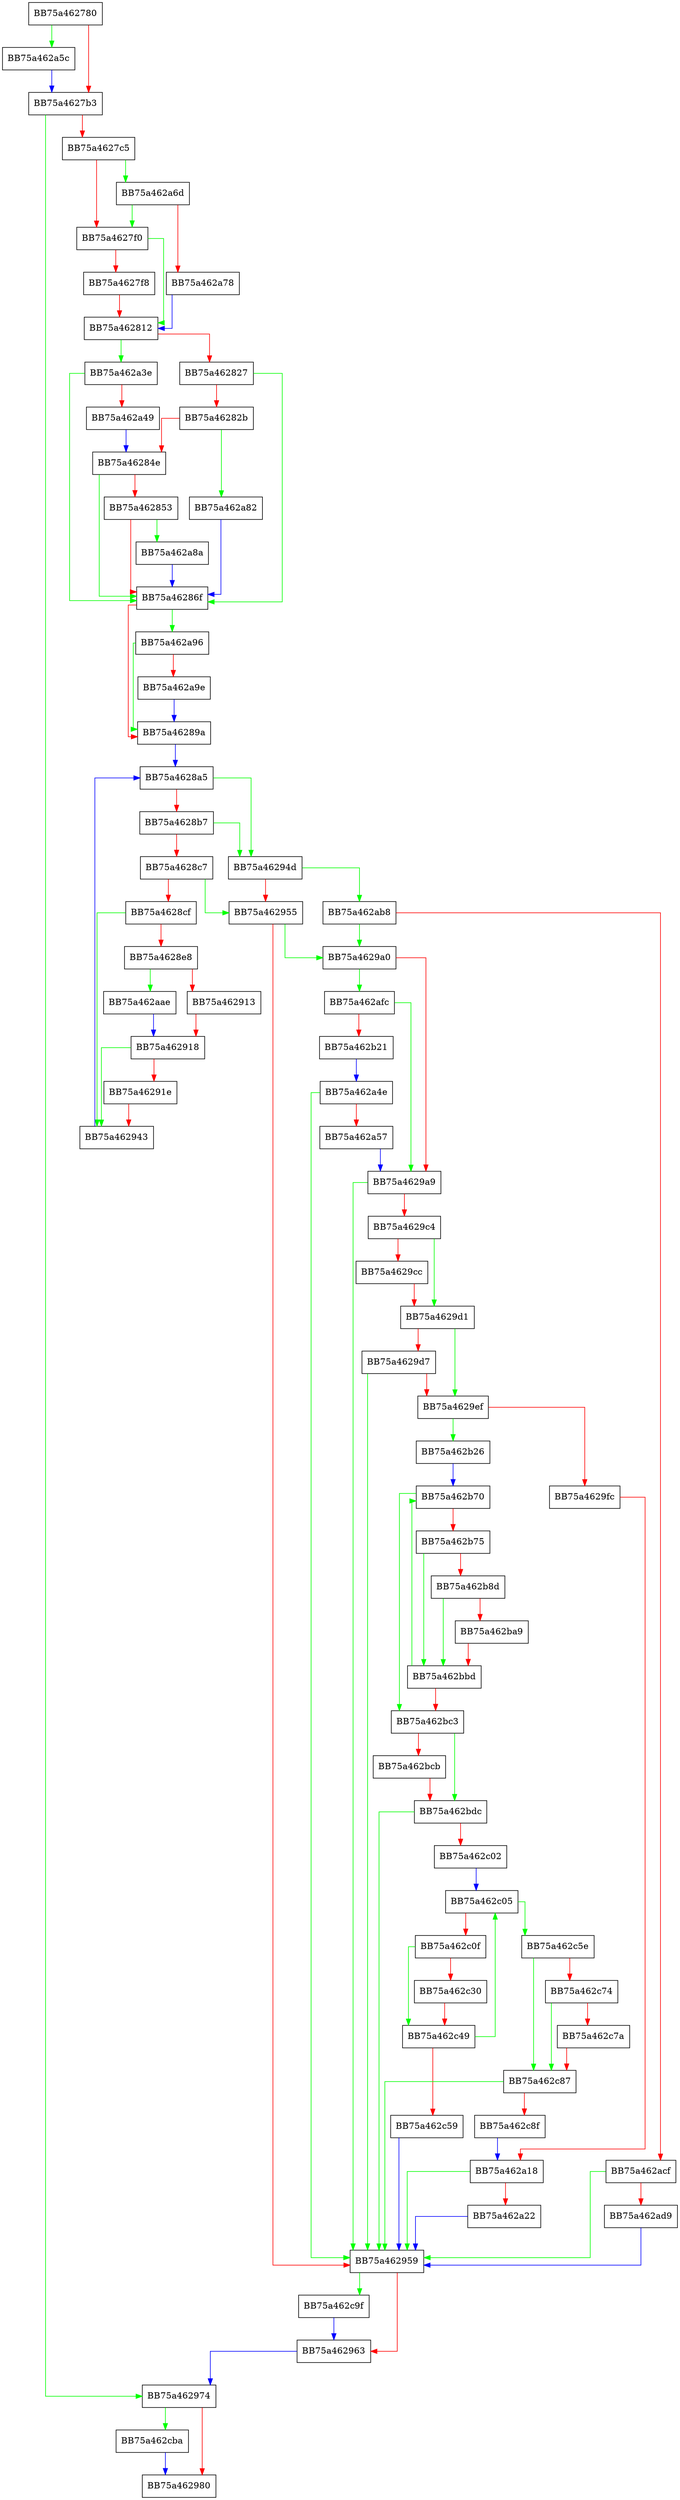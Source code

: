 digraph sqlite3_backup_step {
  node [shape="box"];
  graph [splines=ortho];
  BB75a462780 -> BB75a462a5c [color="green"];
  BB75a462780 -> BB75a4627b3 [color="red"];
  BB75a4627b3 -> BB75a462974 [color="green"];
  BB75a4627b3 -> BB75a4627c5 [color="red"];
  BB75a4627c5 -> BB75a462a6d [color="green"];
  BB75a4627c5 -> BB75a4627f0 [color="red"];
  BB75a4627f0 -> BB75a462812 [color="green"];
  BB75a4627f0 -> BB75a4627f8 [color="red"];
  BB75a4627f8 -> BB75a462812 [color="red"];
  BB75a462812 -> BB75a462a3e [color="green"];
  BB75a462812 -> BB75a462827 [color="red"];
  BB75a462827 -> BB75a46286f [color="green"];
  BB75a462827 -> BB75a46282b [color="red"];
  BB75a46282b -> BB75a462a82 [color="green"];
  BB75a46282b -> BB75a46284e [color="red"];
  BB75a46284e -> BB75a46286f [color="green"];
  BB75a46284e -> BB75a462853 [color="red"];
  BB75a462853 -> BB75a462a8a [color="green"];
  BB75a462853 -> BB75a46286f [color="red"];
  BB75a46286f -> BB75a462a96 [color="green"];
  BB75a46286f -> BB75a46289a [color="red"];
  BB75a46289a -> BB75a4628a5 [color="blue"];
  BB75a4628a5 -> BB75a46294d [color="green"];
  BB75a4628a5 -> BB75a4628b7 [color="red"];
  BB75a4628b7 -> BB75a46294d [color="green"];
  BB75a4628b7 -> BB75a4628c7 [color="red"];
  BB75a4628c7 -> BB75a462955 [color="green"];
  BB75a4628c7 -> BB75a4628cf [color="red"];
  BB75a4628cf -> BB75a462943 [color="green"];
  BB75a4628cf -> BB75a4628e8 [color="red"];
  BB75a4628e8 -> BB75a462aae [color="green"];
  BB75a4628e8 -> BB75a462913 [color="red"];
  BB75a462913 -> BB75a462918 [color="red"];
  BB75a462918 -> BB75a462943 [color="green"];
  BB75a462918 -> BB75a46291e [color="red"];
  BB75a46291e -> BB75a462943 [color="red"];
  BB75a462943 -> BB75a4628a5 [color="blue"];
  BB75a46294d -> BB75a462ab8 [color="green"];
  BB75a46294d -> BB75a462955 [color="red"];
  BB75a462955 -> BB75a4629a0 [color="green"];
  BB75a462955 -> BB75a462959 [color="red"];
  BB75a462959 -> BB75a462c9f [color="green"];
  BB75a462959 -> BB75a462963 [color="red"];
  BB75a462963 -> BB75a462974 [color="blue"];
  BB75a462974 -> BB75a462cba [color="green"];
  BB75a462974 -> BB75a462980 [color="red"];
  BB75a4629a0 -> BB75a462afc [color="green"];
  BB75a4629a0 -> BB75a4629a9 [color="red"];
  BB75a4629a9 -> BB75a462959 [color="green"];
  BB75a4629a9 -> BB75a4629c4 [color="red"];
  BB75a4629c4 -> BB75a4629d1 [color="green"];
  BB75a4629c4 -> BB75a4629cc [color="red"];
  BB75a4629cc -> BB75a4629d1 [color="red"];
  BB75a4629d1 -> BB75a4629ef [color="green"];
  BB75a4629d1 -> BB75a4629d7 [color="red"];
  BB75a4629d7 -> BB75a462959 [color="green"];
  BB75a4629d7 -> BB75a4629ef [color="red"];
  BB75a4629ef -> BB75a462b26 [color="green"];
  BB75a4629ef -> BB75a4629fc [color="red"];
  BB75a4629fc -> BB75a462a18 [color="red"];
  BB75a462a18 -> BB75a462959 [color="green"];
  BB75a462a18 -> BB75a462a22 [color="red"];
  BB75a462a22 -> BB75a462959 [color="blue"];
  BB75a462a3e -> BB75a46286f [color="green"];
  BB75a462a3e -> BB75a462a49 [color="red"];
  BB75a462a49 -> BB75a46284e [color="blue"];
  BB75a462a4e -> BB75a462959 [color="green"];
  BB75a462a4e -> BB75a462a57 [color="red"];
  BB75a462a57 -> BB75a4629a9 [color="blue"];
  BB75a462a5c -> BB75a4627b3 [color="blue"];
  BB75a462a6d -> BB75a4627f0 [color="green"];
  BB75a462a6d -> BB75a462a78 [color="red"];
  BB75a462a78 -> BB75a462812 [color="blue"];
  BB75a462a82 -> BB75a46286f [color="blue"];
  BB75a462a8a -> BB75a46286f [color="blue"];
  BB75a462a96 -> BB75a46289a [color="green"];
  BB75a462a96 -> BB75a462a9e [color="red"];
  BB75a462a9e -> BB75a46289a [color="blue"];
  BB75a462aae -> BB75a462918 [color="blue"];
  BB75a462ab8 -> BB75a4629a0 [color="green"];
  BB75a462ab8 -> BB75a462acf [color="red"];
  BB75a462acf -> BB75a462959 [color="green"];
  BB75a462acf -> BB75a462ad9 [color="red"];
  BB75a462ad9 -> BB75a462959 [color="blue"];
  BB75a462afc -> BB75a4629a9 [color="green"];
  BB75a462afc -> BB75a462b21 [color="red"];
  BB75a462b21 -> BB75a462a4e [color="blue"];
  BB75a462b26 -> BB75a462b70 [color="blue"];
  BB75a462b70 -> BB75a462bc3 [color="green"];
  BB75a462b70 -> BB75a462b75 [color="red"];
  BB75a462b75 -> BB75a462bbd [color="green"];
  BB75a462b75 -> BB75a462b8d [color="red"];
  BB75a462b8d -> BB75a462bbd [color="green"];
  BB75a462b8d -> BB75a462ba9 [color="red"];
  BB75a462ba9 -> BB75a462bbd [color="red"];
  BB75a462bbd -> BB75a462b70 [color="green"];
  BB75a462bbd -> BB75a462bc3 [color="red"];
  BB75a462bc3 -> BB75a462bdc [color="green"];
  BB75a462bc3 -> BB75a462bcb [color="red"];
  BB75a462bcb -> BB75a462bdc [color="red"];
  BB75a462bdc -> BB75a462959 [color="green"];
  BB75a462bdc -> BB75a462c02 [color="red"];
  BB75a462c02 -> BB75a462c05 [color="blue"];
  BB75a462c05 -> BB75a462c5e [color="green"];
  BB75a462c05 -> BB75a462c0f [color="red"];
  BB75a462c0f -> BB75a462c49 [color="green"];
  BB75a462c0f -> BB75a462c30 [color="red"];
  BB75a462c30 -> BB75a462c49 [color="red"];
  BB75a462c49 -> BB75a462c05 [color="green"];
  BB75a462c49 -> BB75a462c59 [color="red"];
  BB75a462c59 -> BB75a462959 [color="blue"];
  BB75a462c5e -> BB75a462c87 [color="green"];
  BB75a462c5e -> BB75a462c74 [color="red"];
  BB75a462c74 -> BB75a462c87 [color="green"];
  BB75a462c74 -> BB75a462c7a [color="red"];
  BB75a462c7a -> BB75a462c87 [color="red"];
  BB75a462c87 -> BB75a462959 [color="green"];
  BB75a462c87 -> BB75a462c8f [color="red"];
  BB75a462c8f -> BB75a462a18 [color="blue"];
  BB75a462c9f -> BB75a462963 [color="blue"];
  BB75a462cba -> BB75a462980 [color="blue"];
}